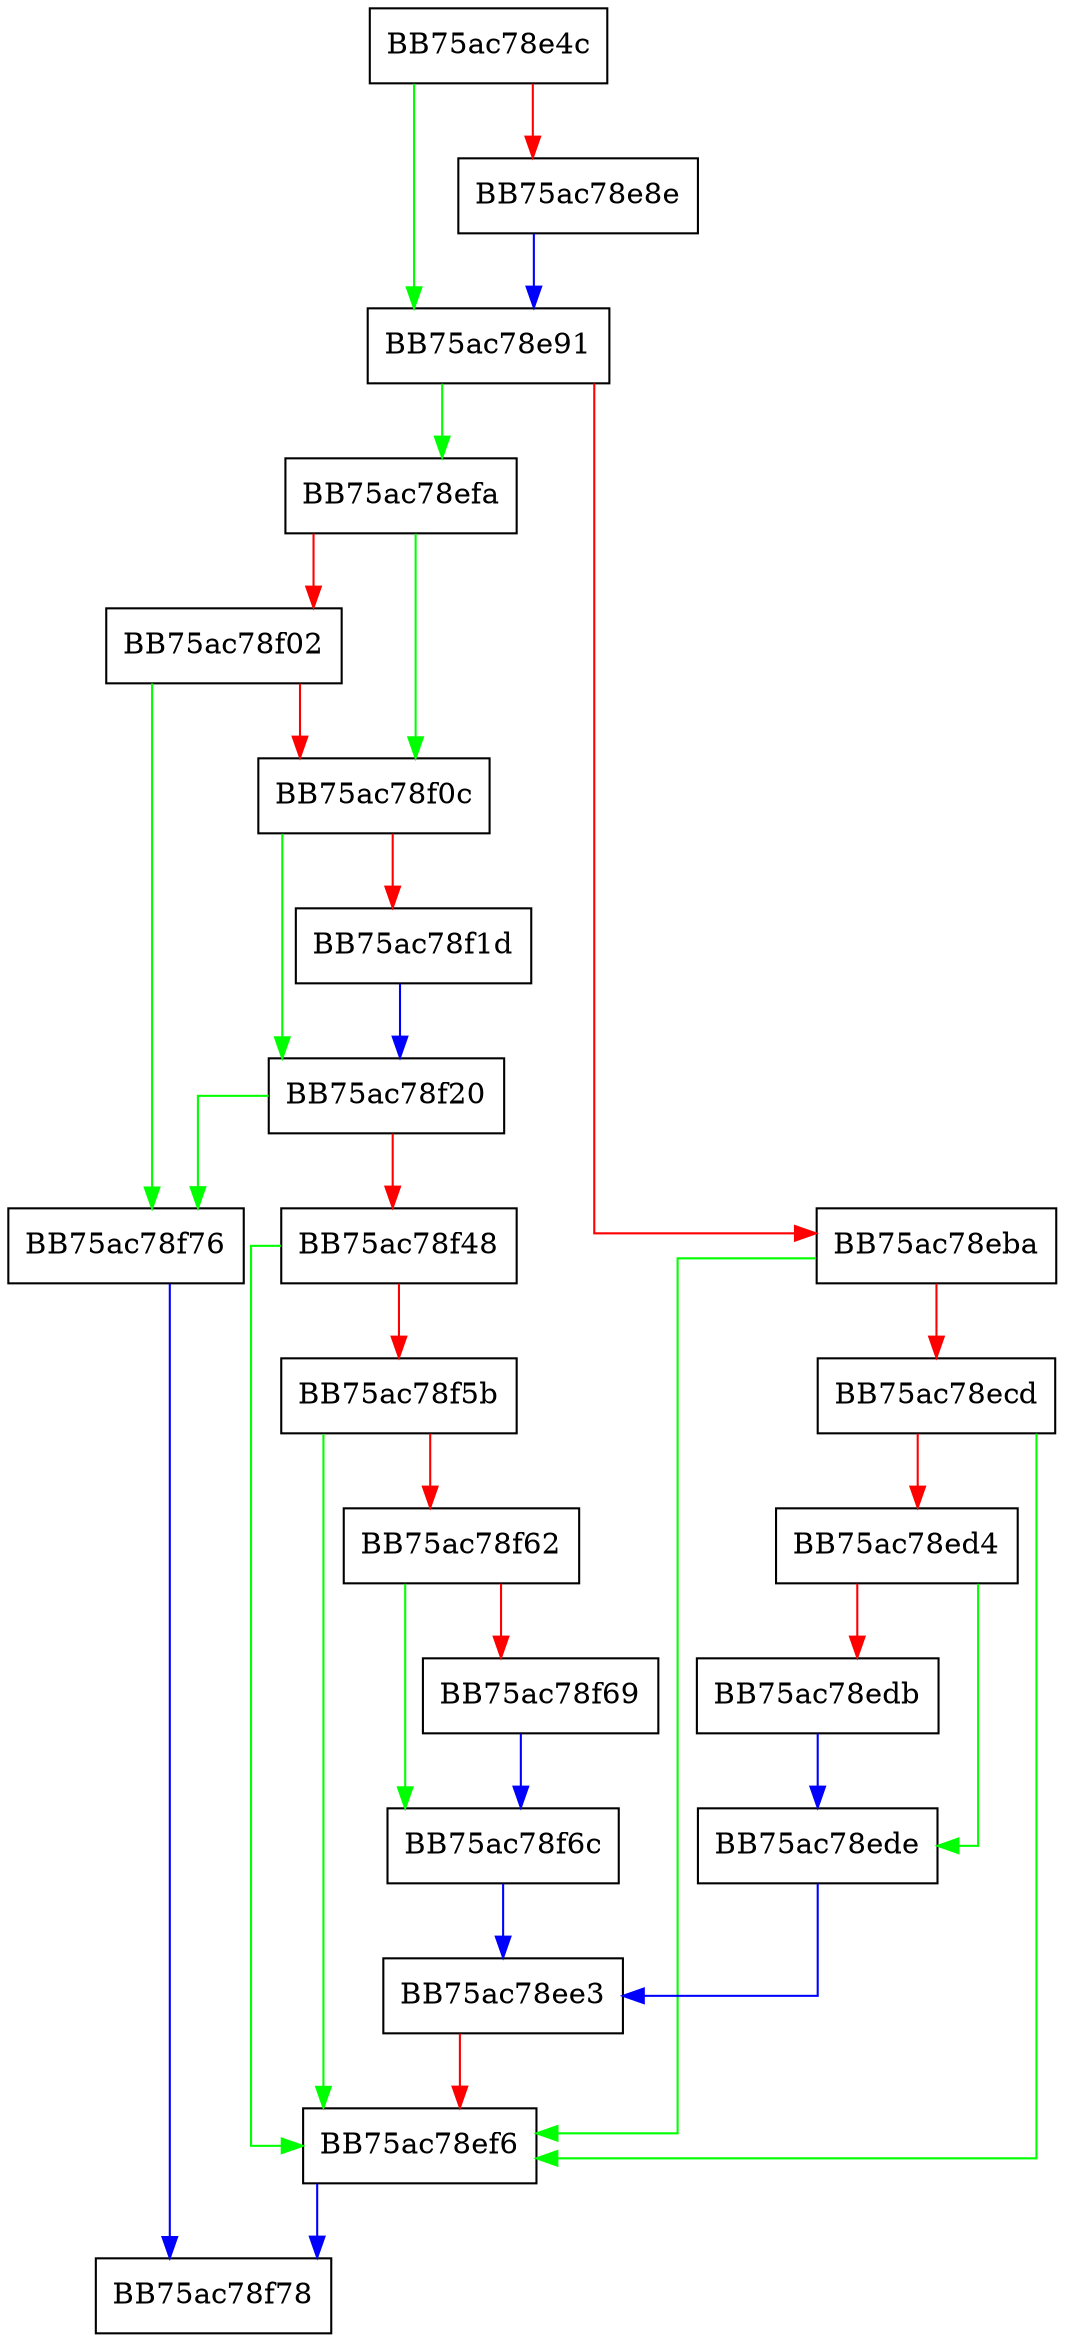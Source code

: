 digraph AddRestoreFileTelemetry {
  node [shape="box"];
  graph [splines=ortho];
  BB75ac78e4c -> BB75ac78e91 [color="green"];
  BB75ac78e4c -> BB75ac78e8e [color="red"];
  BB75ac78e8e -> BB75ac78e91 [color="blue"];
  BB75ac78e91 -> BB75ac78efa [color="green"];
  BB75ac78e91 -> BB75ac78eba [color="red"];
  BB75ac78eba -> BB75ac78ef6 [color="green"];
  BB75ac78eba -> BB75ac78ecd [color="red"];
  BB75ac78ecd -> BB75ac78ef6 [color="green"];
  BB75ac78ecd -> BB75ac78ed4 [color="red"];
  BB75ac78ed4 -> BB75ac78ede [color="green"];
  BB75ac78ed4 -> BB75ac78edb [color="red"];
  BB75ac78edb -> BB75ac78ede [color="blue"];
  BB75ac78ede -> BB75ac78ee3 [color="blue"];
  BB75ac78ee3 -> BB75ac78ef6 [color="red"];
  BB75ac78ef6 -> BB75ac78f78 [color="blue"];
  BB75ac78efa -> BB75ac78f0c [color="green"];
  BB75ac78efa -> BB75ac78f02 [color="red"];
  BB75ac78f02 -> BB75ac78f76 [color="green"];
  BB75ac78f02 -> BB75ac78f0c [color="red"];
  BB75ac78f0c -> BB75ac78f20 [color="green"];
  BB75ac78f0c -> BB75ac78f1d [color="red"];
  BB75ac78f1d -> BB75ac78f20 [color="blue"];
  BB75ac78f20 -> BB75ac78f76 [color="green"];
  BB75ac78f20 -> BB75ac78f48 [color="red"];
  BB75ac78f48 -> BB75ac78ef6 [color="green"];
  BB75ac78f48 -> BB75ac78f5b [color="red"];
  BB75ac78f5b -> BB75ac78ef6 [color="green"];
  BB75ac78f5b -> BB75ac78f62 [color="red"];
  BB75ac78f62 -> BB75ac78f6c [color="green"];
  BB75ac78f62 -> BB75ac78f69 [color="red"];
  BB75ac78f69 -> BB75ac78f6c [color="blue"];
  BB75ac78f6c -> BB75ac78ee3 [color="blue"];
  BB75ac78f76 -> BB75ac78f78 [color="blue"];
}